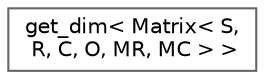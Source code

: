 digraph "类继承关系图"
{
 // LATEX_PDF_SIZE
  bgcolor="transparent";
  edge [fontname=Helvetica,fontsize=10,labelfontname=Helvetica,labelfontsize=10];
  node [fontname=Helvetica,fontsize=10,shape=box,height=0.2,width=0.4];
  rankdir="LR";
  Node0 [id="Node000000",label="get_dim\< Matrix\< S,\l R, C, O, MR, MC \> \>",height=0.2,width=0.4,color="grey40", fillcolor="white", style="filled",URL="$structget__dim_3_01_matrix_3_01_s_00_01_r_00_01_c_00_01_o_00_01_m_r_00_01_m_c_01_4_01_4.html",tooltip=" "];
}
